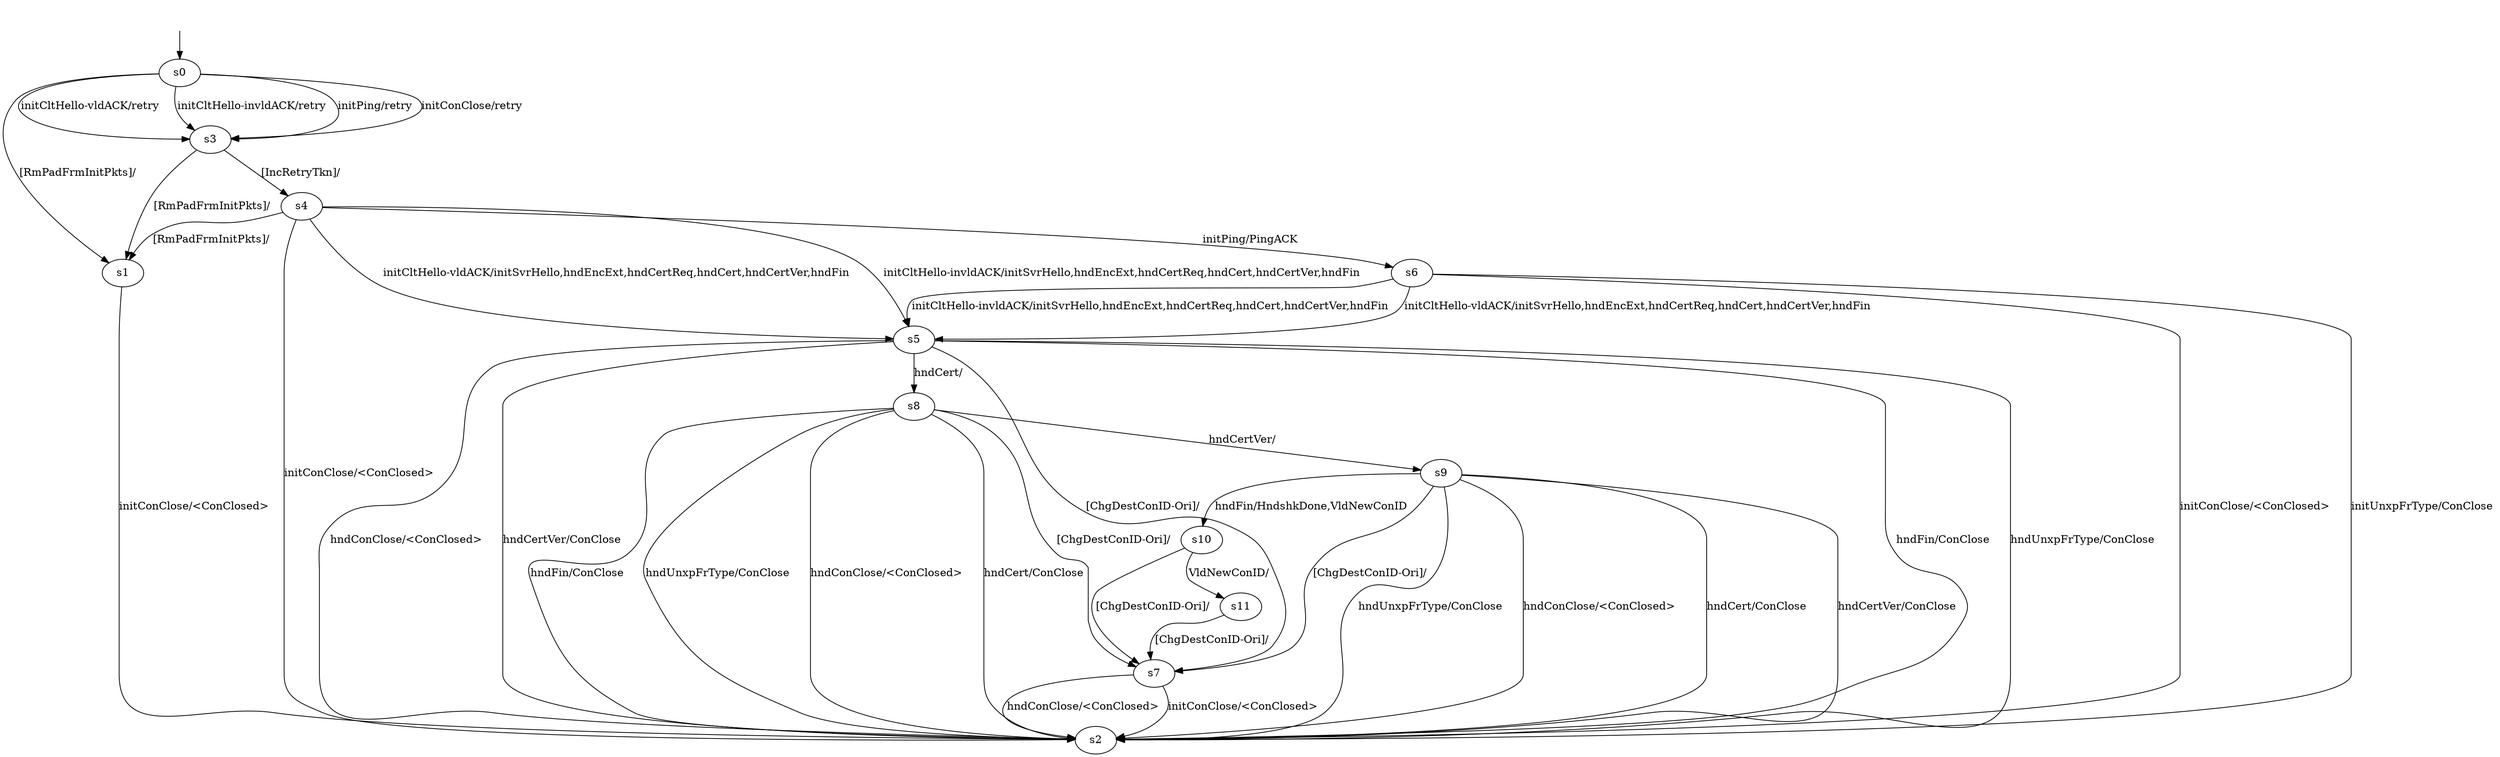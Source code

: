 digraph "../results/quinnModels/quinn-BWRCA-CS-0/learnedModel" {
s0 [label=s0];
s1 [label=s1];
s2 [label=s2];
s3 [label=s3];
s4 [label=s4];
s5 [label=s5];
s6 [label=s6];
s7 [label=s7];
s8 [label=s8];
s9 [label=s9];
s10 [label=s10];
s11 [label=s11];
s0 -> s3  [label="initPing/retry "];
s0 -> s3  [label="initConClose/retry "];
s0 -> s3  [label="initCltHello-vldACK/retry "];
s0 -> s3  [label="initCltHello-invldACK/retry "];
s0 -> s1  [label="[RmPadFrmInitPkts]/ "];
s1 -> s2  [label="initConClose/<ConClosed> "];
s3 -> s4  [label="[IncRetryTkn]/ "];
s3 -> s1  [label="[RmPadFrmInitPkts]/ "];
s4 -> s6  [label="initPing/PingACK "];
s4 -> s2  [label="initConClose/<ConClosed> "];
s4 -> s5  [label="initCltHello-vldACK/initSvrHello,hndEncExt,hndCertReq,hndCert,hndCertVer,hndFin "];
s4 -> s5  [label="initCltHello-invldACK/initSvrHello,hndEncExt,hndCertReq,hndCert,hndCertVer,hndFin "];
s4 -> s1  [label="[RmPadFrmInitPkts]/ "];
s5 -> s2  [label="hndFin/ConClose "];
s5 -> s2  [label="hndUnxpFrType/ConClose "];
s5 -> s2  [label="hndConClose/<ConClosed> "];
s5 -> s8  [label="hndCert/ "];
s5 -> s2  [label="hndCertVer/ConClose "];
s5 -> s7  [label="[ChgDestConID-Ori]/ "];
s6 -> s2  [label="initConClose/<ConClosed> "];
s6 -> s5  [label="initCltHello-vldACK/initSvrHello,hndEncExt,hndCertReq,hndCert,hndCertVer,hndFin "];
s6 -> s5  [label="initCltHello-invldACK/initSvrHello,hndEncExt,hndCertReq,hndCert,hndCertVer,hndFin "];
s6 -> s2  [label="initUnxpFrType/ConClose "];
s7 -> s2  [label="initConClose/<ConClosed> "];
s7 -> s2  [label="hndConClose/<ConClosed> "];
s8 -> s2  [label="hndFin/ConClose "];
s8 -> s2  [label="hndUnxpFrType/ConClose "];
s8 -> s2  [label="hndConClose/<ConClosed> "];
s8 -> s2  [label="hndCert/ConClose "];
s8 -> s9  [label="hndCertVer/ "];
s8 -> s7  [label="[ChgDestConID-Ori]/ "];
s9 -> s10  [label="hndFin/HndshkDone,VldNewConID "];
s9 -> s2  [label="hndUnxpFrType/ConClose "];
s9 -> s2  [label="hndConClose/<ConClosed> "];
s9 -> s2  [label="hndCert/ConClose "];
s9 -> s2  [label="hndCertVer/ConClose "];
s9 -> s7  [label="[ChgDestConID-Ori]/ "];
s10 -> s11  [label="VldNewConID/ "];
s10 -> s7  [label="[ChgDestConID-Ori]/ "];
s11 -> s7  [label="[ChgDestConID-Ori]/ "];
__start0 [label="", shape=none];
__start0 -> s0  [label=""];
}
